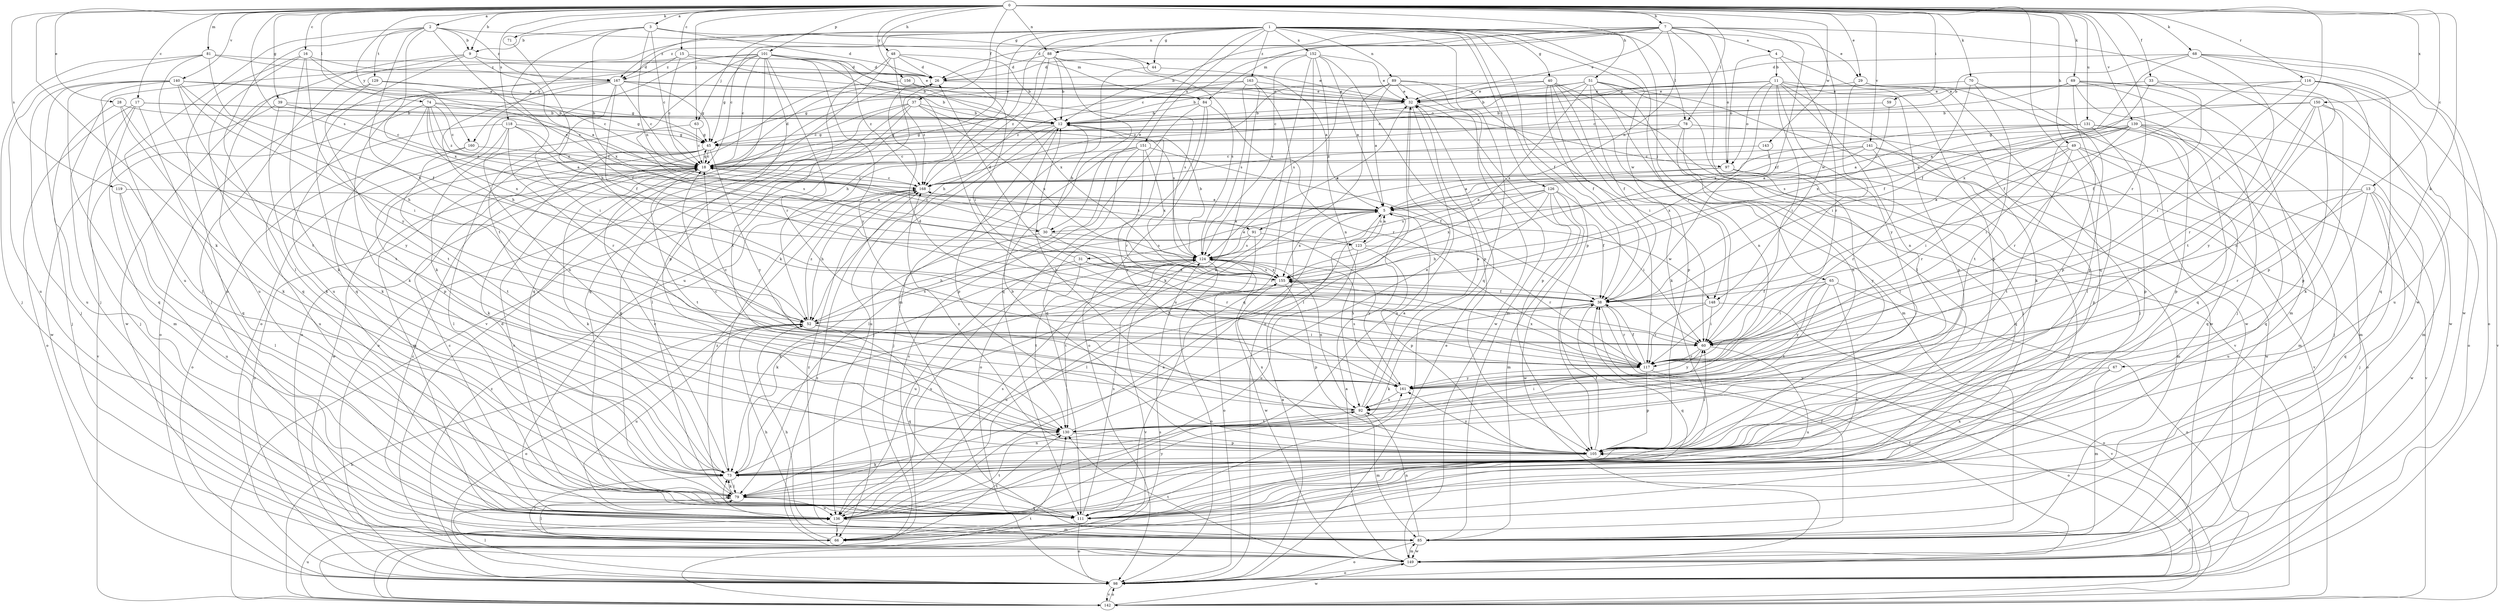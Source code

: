 strict digraph  {
0;
1;
2;
3;
4;
5;
7;
9;
11;
12;
13;
15;
16;
17;
18;
26;
28;
29;
30;
31;
32;
33;
37;
38;
39;
40;
44;
45;
48;
49;
51;
52;
59;
60;
63;
65;
66;
67;
68;
69;
70;
71;
73;
74;
78;
79;
81;
84;
85;
88;
89;
91;
92;
97;
98;
101;
105;
111;
116;
117;
118;
119;
123;
124;
126;
129;
130;
131;
136;
139;
140;
141;
142;
143;
148;
149;
150;
151;
152;
155;
156;
160;
161;
163;
167;
168;
0 -> 2  [label=a];
0 -> 3  [label=a];
0 -> 7  [label=b];
0 -> 9  [label=b];
0 -> 13  [label=c];
0 -> 15  [label=c];
0 -> 16  [label=c];
0 -> 17  [label=c];
0 -> 28  [label=e];
0 -> 29  [label=e];
0 -> 33  [label=f];
0 -> 37  [label=f];
0 -> 39  [label=g];
0 -> 48  [label=h];
0 -> 49  [label=h];
0 -> 51  [label=h];
0 -> 59  [label=i];
0 -> 60  [label=i];
0 -> 63  [label=j];
0 -> 67  [label=k];
0 -> 68  [label=k];
0 -> 69  [label=k];
0 -> 70  [label=k];
0 -> 71  [label=k];
0 -> 73  [label=k];
0 -> 74  [label=l];
0 -> 78  [label=l];
0 -> 81  [label=m];
0 -> 88  [label=n];
0 -> 101  [label=p];
0 -> 111  [label=q];
0 -> 116  [label=r];
0 -> 117  [label=r];
0 -> 118  [label=s];
0 -> 119  [label=s];
0 -> 123  [label=s];
0 -> 131  [label=u];
0 -> 139  [label=v];
0 -> 140  [label=v];
0 -> 141  [label=v];
0 -> 143  [label=w];
0 -> 150  [label=x];
0 -> 156  [label=y];
0 -> 160  [label=y];
1 -> 18  [label=c];
1 -> 29  [label=e];
1 -> 30  [label=e];
1 -> 38  [label=f];
1 -> 40  [label=g];
1 -> 44  [label=g];
1 -> 63  [label=j];
1 -> 65  [label=j];
1 -> 73  [label=k];
1 -> 78  [label=l];
1 -> 88  [label=n];
1 -> 89  [label=n];
1 -> 105  [label=p];
1 -> 111  [label=q];
1 -> 117  [label=r];
1 -> 126  [label=t];
1 -> 136  [label=u];
1 -> 142  [label=v];
1 -> 148  [label=w];
1 -> 151  [label=x];
1 -> 152  [label=x];
1 -> 160  [label=y];
1 -> 163  [label=z];
1 -> 167  [label=z];
2 -> 9  [label=b];
2 -> 30  [label=e];
2 -> 52  [label=h];
2 -> 79  [label=l];
2 -> 84  [label=m];
2 -> 129  [label=t];
2 -> 136  [label=u];
2 -> 155  [label=x];
2 -> 167  [label=z];
3 -> 9  [label=b];
3 -> 18  [label=c];
3 -> 26  [label=d];
3 -> 44  [label=g];
3 -> 91  [label=n];
3 -> 130  [label=t];
3 -> 155  [label=x];
4 -> 11  [label=b];
4 -> 97  [label=o];
4 -> 105  [label=p];
4 -> 117  [label=r];
5 -> 30  [label=e];
5 -> 31  [label=e];
5 -> 123  [label=s];
5 -> 148  [label=w];
5 -> 155  [label=x];
7 -> 4  [label=a];
7 -> 12  [label=b];
7 -> 18  [label=c];
7 -> 26  [label=d];
7 -> 32  [label=e];
7 -> 38  [label=f];
7 -> 79  [label=l];
7 -> 84  [label=m];
7 -> 91  [label=n];
7 -> 97  [label=o];
7 -> 148  [label=w];
7 -> 149  [label=w];
7 -> 167  [label=z];
9 -> 26  [label=d];
9 -> 38  [label=f];
9 -> 66  [label=j];
9 -> 111  [label=q];
9 -> 136  [label=u];
11 -> 18  [label=c];
11 -> 32  [label=e];
11 -> 60  [label=i];
11 -> 73  [label=k];
11 -> 79  [label=l];
11 -> 92  [label=n];
11 -> 97  [label=o];
11 -> 105  [label=p];
11 -> 155  [label=x];
11 -> 161  [label=y];
12 -> 45  [label=g];
12 -> 66  [label=j];
12 -> 105  [label=p];
12 -> 117  [label=r];
12 -> 136  [label=u];
13 -> 5  [label=a];
13 -> 60  [label=i];
13 -> 66  [label=j];
13 -> 111  [label=q];
13 -> 117  [label=r];
13 -> 136  [label=u];
13 -> 149  [label=w];
15 -> 12  [label=b];
15 -> 18  [label=c];
15 -> 66  [label=j];
15 -> 97  [label=o];
15 -> 167  [label=z];
16 -> 5  [label=a];
16 -> 73  [label=k];
16 -> 111  [label=q];
16 -> 136  [label=u];
16 -> 161  [label=y];
16 -> 167  [label=z];
17 -> 12  [label=b];
17 -> 18  [label=c];
17 -> 66  [label=j];
17 -> 85  [label=m];
17 -> 98  [label=o];
17 -> 111  [label=q];
18 -> 26  [label=d];
18 -> 45  [label=g];
18 -> 73  [label=k];
18 -> 98  [label=o];
18 -> 130  [label=t];
18 -> 168  [label=z];
26 -> 32  [label=e];
26 -> 168  [label=z];
28 -> 12  [label=b];
28 -> 66  [label=j];
28 -> 73  [label=k];
28 -> 161  [label=y];
29 -> 32  [label=e];
29 -> 60  [label=i];
29 -> 66  [label=j];
29 -> 149  [label=w];
30 -> 12  [label=b];
30 -> 18  [label=c];
30 -> 73  [label=k];
30 -> 117  [label=r];
30 -> 124  [label=s];
31 -> 26  [label=d];
31 -> 38  [label=f];
31 -> 130  [label=t];
31 -> 136  [label=u];
31 -> 155  [label=x];
32 -> 12  [label=b];
32 -> 79  [label=l];
32 -> 105  [label=p];
32 -> 136  [label=u];
33 -> 32  [label=e];
33 -> 38  [label=f];
33 -> 92  [label=n];
33 -> 155  [label=x];
37 -> 12  [label=b];
37 -> 18  [label=c];
37 -> 79  [label=l];
37 -> 98  [label=o];
37 -> 111  [label=q];
37 -> 124  [label=s];
37 -> 155  [label=x];
38 -> 52  [label=h];
38 -> 73  [label=k];
38 -> 111  [label=q];
38 -> 117  [label=r];
38 -> 142  [label=v];
39 -> 12  [label=b];
39 -> 18  [label=c];
39 -> 73  [label=k];
39 -> 149  [label=w];
40 -> 12  [label=b];
40 -> 32  [label=e];
40 -> 38  [label=f];
40 -> 73  [label=k];
40 -> 85  [label=m];
40 -> 105  [label=p];
40 -> 117  [label=r];
40 -> 142  [label=v];
44 -> 32  [label=e];
44 -> 85  [label=m];
45 -> 18  [label=c];
45 -> 73  [label=k];
45 -> 79  [label=l];
45 -> 85  [label=m];
45 -> 149  [label=w];
45 -> 161  [label=y];
48 -> 12  [label=b];
48 -> 26  [label=d];
48 -> 52  [label=h];
48 -> 60  [label=i];
48 -> 111  [label=q];
48 -> 130  [label=t];
49 -> 18  [label=c];
49 -> 60  [label=i];
49 -> 85  [label=m];
49 -> 105  [label=p];
49 -> 117  [label=r];
49 -> 130  [label=t];
49 -> 142  [label=v];
51 -> 12  [label=b];
51 -> 18  [label=c];
51 -> 32  [label=e];
51 -> 38  [label=f];
51 -> 66  [label=j];
51 -> 79  [label=l];
51 -> 92  [label=n];
51 -> 149  [label=w];
51 -> 155  [label=x];
52 -> 60  [label=i];
52 -> 98  [label=o];
52 -> 111  [label=q];
52 -> 124  [label=s];
52 -> 136  [label=u];
52 -> 168  [label=z];
59 -> 12  [label=b];
59 -> 155  [label=x];
60 -> 117  [label=r];
60 -> 136  [label=u];
60 -> 161  [label=y];
63 -> 18  [label=c];
63 -> 45  [label=g];
63 -> 124  [label=s];
65 -> 38  [label=f];
65 -> 60  [label=i];
65 -> 98  [label=o];
65 -> 130  [label=t];
65 -> 136  [label=u];
65 -> 161  [label=y];
66 -> 52  [label=h];
66 -> 79  [label=l];
66 -> 130  [label=t];
67 -> 73  [label=k];
67 -> 85  [label=m];
67 -> 161  [label=y];
68 -> 12  [label=b];
68 -> 26  [label=d];
68 -> 38  [label=f];
68 -> 98  [label=o];
68 -> 111  [label=q];
68 -> 130  [label=t];
68 -> 149  [label=w];
69 -> 18  [label=c];
69 -> 32  [label=e];
69 -> 66  [label=j];
69 -> 85  [label=m];
69 -> 105  [label=p];
69 -> 111  [label=q];
69 -> 149  [label=w];
70 -> 32  [label=e];
70 -> 38  [label=f];
70 -> 105  [label=p];
70 -> 130  [label=t];
71 -> 52  [label=h];
73 -> 18  [label=c];
73 -> 66  [label=j];
73 -> 79  [label=l];
73 -> 92  [label=n];
74 -> 5  [label=a];
74 -> 12  [label=b];
74 -> 18  [label=c];
74 -> 45  [label=g];
74 -> 73  [label=k];
74 -> 142  [label=v];
74 -> 155  [label=x];
74 -> 168  [label=z];
78 -> 45  [label=g];
78 -> 92  [label=n];
78 -> 111  [label=q];
78 -> 142  [label=v];
78 -> 168  [label=z];
79 -> 73  [label=k];
79 -> 111  [label=q];
79 -> 136  [label=u];
79 -> 168  [label=z];
81 -> 26  [label=d];
81 -> 32  [label=e];
81 -> 38  [label=f];
81 -> 66  [label=j];
81 -> 130  [label=t];
81 -> 136  [label=u];
84 -> 12  [label=b];
84 -> 98  [label=o];
84 -> 111  [label=q];
84 -> 117  [label=r];
84 -> 142  [label=v];
85 -> 18  [label=c];
85 -> 38  [label=f];
85 -> 52  [label=h];
85 -> 92  [label=n];
85 -> 98  [label=o];
85 -> 149  [label=w];
85 -> 168  [label=z];
88 -> 5  [label=a];
88 -> 12  [label=b];
88 -> 26  [label=d];
88 -> 52  [label=h];
88 -> 111  [label=q];
88 -> 124  [label=s];
88 -> 168  [label=z];
89 -> 5  [label=a];
89 -> 32  [label=e];
89 -> 60  [label=i];
89 -> 85  [label=m];
89 -> 124  [label=s];
89 -> 136  [label=u];
89 -> 149  [label=w];
89 -> 168  [label=z];
91 -> 52  [label=h];
91 -> 98  [label=o];
91 -> 124  [label=s];
91 -> 161  [label=y];
92 -> 5  [label=a];
92 -> 12  [label=b];
92 -> 18  [label=c];
92 -> 32  [label=e];
92 -> 85  [label=m];
92 -> 130  [label=t];
97 -> 5  [label=a];
97 -> 66  [label=j];
97 -> 85  [label=m];
97 -> 161  [label=y];
97 -> 168  [label=z];
98 -> 5  [label=a];
98 -> 32  [label=e];
98 -> 38  [label=f];
98 -> 79  [label=l];
98 -> 142  [label=v];
98 -> 168  [label=z];
101 -> 18  [label=c];
101 -> 26  [label=d];
101 -> 45  [label=g];
101 -> 60  [label=i];
101 -> 73  [label=k];
101 -> 98  [label=o];
101 -> 105  [label=p];
101 -> 111  [label=q];
101 -> 117  [label=r];
101 -> 136  [label=u];
101 -> 155  [label=x];
101 -> 161  [label=y];
101 -> 168  [label=z];
105 -> 12  [label=b];
105 -> 38  [label=f];
105 -> 60  [label=i];
105 -> 73  [label=k];
105 -> 155  [label=x];
105 -> 161  [label=y];
105 -> 168  [label=z];
111 -> 18  [label=c];
111 -> 98  [label=o];
111 -> 124  [label=s];
116 -> 32  [label=e];
116 -> 38  [label=f];
116 -> 60  [label=i];
116 -> 105  [label=p];
116 -> 136  [label=u];
116 -> 142  [label=v];
117 -> 18  [label=c];
117 -> 26  [label=d];
117 -> 38  [label=f];
117 -> 98  [label=o];
117 -> 105  [label=p];
117 -> 155  [label=x];
117 -> 161  [label=y];
118 -> 5  [label=a];
118 -> 45  [label=g];
118 -> 92  [label=n];
118 -> 105  [label=p];
118 -> 117  [label=r];
118 -> 136  [label=u];
118 -> 168  [label=z];
119 -> 5  [label=a];
119 -> 79  [label=l];
119 -> 136  [label=u];
123 -> 5  [label=a];
123 -> 79  [label=l];
123 -> 105  [label=p];
123 -> 117  [label=r];
123 -> 136  [label=u];
123 -> 168  [label=z];
124 -> 12  [label=b];
124 -> 32  [label=e];
124 -> 73  [label=k];
124 -> 92  [label=n];
124 -> 98  [label=o];
124 -> 130  [label=t];
124 -> 136  [label=u];
124 -> 142  [label=v];
124 -> 149  [label=w];
124 -> 155  [label=x];
126 -> 5  [label=a];
126 -> 38  [label=f];
126 -> 52  [label=h];
126 -> 60  [label=i];
126 -> 85  [label=m];
126 -> 124  [label=s];
126 -> 149  [label=w];
126 -> 155  [label=x];
129 -> 18  [label=c];
129 -> 32  [label=e];
129 -> 130  [label=t];
129 -> 149  [label=w];
130 -> 32  [label=e];
130 -> 60  [label=i];
130 -> 105  [label=p];
131 -> 5  [label=a];
131 -> 45  [label=g];
131 -> 85  [label=m];
131 -> 105  [label=p];
131 -> 111  [label=q];
131 -> 168  [label=z];
136 -> 5  [label=a];
136 -> 18  [label=c];
136 -> 66  [label=j];
136 -> 73  [label=k];
136 -> 85  [label=m];
136 -> 124  [label=s];
136 -> 130  [label=t];
136 -> 161  [label=y];
139 -> 5  [label=a];
139 -> 45  [label=g];
139 -> 60  [label=i];
139 -> 66  [label=j];
139 -> 85  [label=m];
139 -> 105  [label=p];
139 -> 111  [label=q];
139 -> 117  [label=r];
139 -> 124  [label=s];
140 -> 32  [label=e];
140 -> 45  [label=g];
140 -> 52  [label=h];
140 -> 60  [label=i];
140 -> 66  [label=j];
140 -> 79  [label=l];
140 -> 111  [label=q];
140 -> 130  [label=t];
140 -> 136  [label=u];
141 -> 5  [label=a];
141 -> 18  [label=c];
141 -> 98  [label=o];
141 -> 117  [label=r];
141 -> 149  [label=w];
141 -> 168  [label=z];
142 -> 52  [label=h];
142 -> 98  [label=o];
142 -> 105  [label=p];
142 -> 124  [label=s];
142 -> 130  [label=t];
142 -> 136  [label=u];
142 -> 149  [label=w];
143 -> 18  [label=c];
143 -> 155  [label=x];
148 -> 52  [label=h];
148 -> 60  [label=i];
148 -> 98  [label=o];
148 -> 117  [label=r];
149 -> 5  [label=a];
149 -> 26  [label=d];
149 -> 85  [label=m];
149 -> 98  [label=o];
149 -> 130  [label=t];
149 -> 168  [label=z];
150 -> 5  [label=a];
150 -> 12  [label=b];
150 -> 73  [label=k];
150 -> 98  [label=o];
150 -> 105  [label=p];
150 -> 117  [label=r];
150 -> 161  [label=y];
151 -> 18  [label=c];
151 -> 38  [label=f];
151 -> 66  [label=j];
151 -> 79  [label=l];
151 -> 98  [label=o];
151 -> 155  [label=x];
151 -> 161  [label=y];
152 -> 5  [label=a];
152 -> 26  [label=d];
152 -> 32  [label=e];
152 -> 73  [label=k];
152 -> 92  [label=n];
152 -> 98  [label=o];
152 -> 105  [label=p];
152 -> 124  [label=s];
155 -> 38  [label=f];
155 -> 60  [label=i];
155 -> 105  [label=p];
155 -> 124  [label=s];
155 -> 136  [label=u];
156 -> 32  [label=e];
156 -> 98  [label=o];
156 -> 124  [label=s];
160 -> 18  [label=c];
160 -> 98  [label=o];
160 -> 130  [label=t];
161 -> 92  [label=n];
161 -> 124  [label=s];
163 -> 32  [label=e];
163 -> 45  [label=g];
163 -> 73  [label=k];
163 -> 111  [label=q];
163 -> 124  [label=s];
163 -> 168  [label=z];
167 -> 12  [label=b];
167 -> 18  [label=c];
167 -> 32  [label=e];
167 -> 38  [label=f];
167 -> 45  [label=g];
167 -> 52  [label=h];
167 -> 60  [label=i];
167 -> 73  [label=k];
167 -> 98  [label=o];
168 -> 5  [label=a];
168 -> 18  [label=c];
168 -> 52  [label=h];
}
